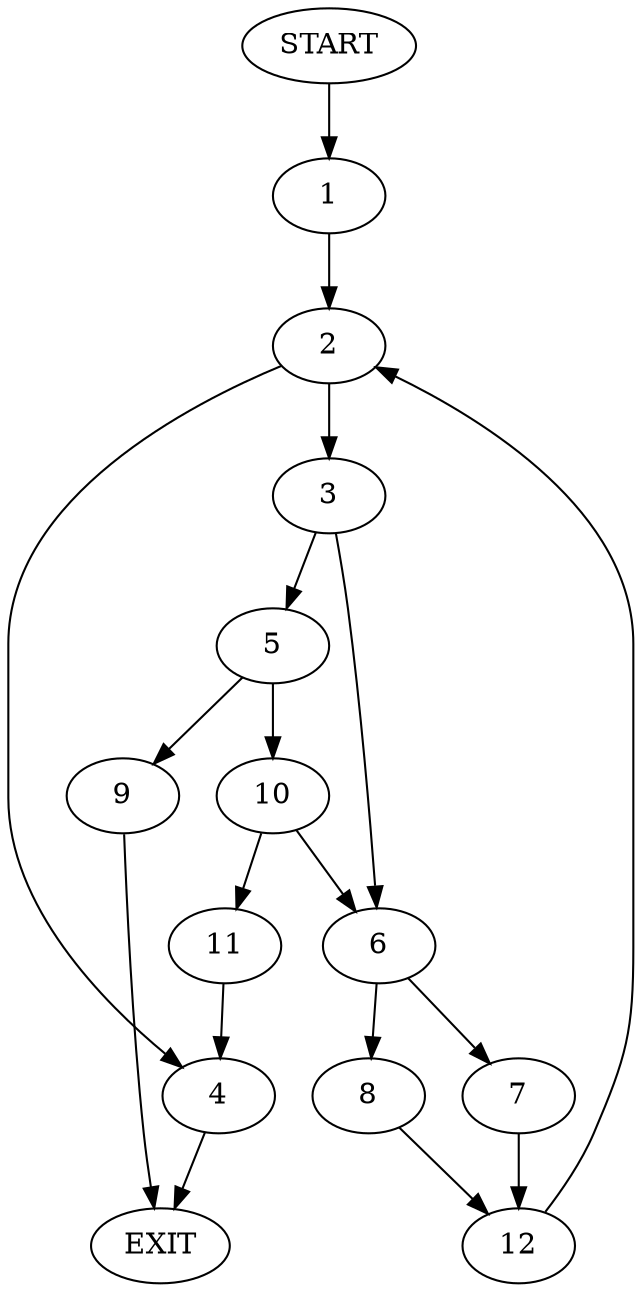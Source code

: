 digraph {
0 [label="START"]
13 [label="EXIT"]
0 -> 1
1 -> 2
2 -> 3
2 -> 4
4 -> 13
3 -> 5
3 -> 6
6 -> 7
6 -> 8
5 -> 9
5 -> 10
9 -> 13
10 -> 6
10 -> 11
11 -> 4
7 -> 12
8 -> 12
12 -> 2
}
